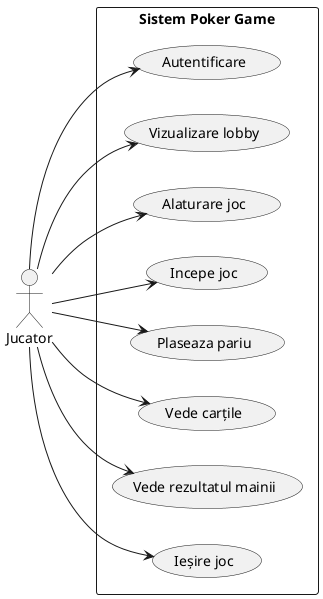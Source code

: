 @startuml
left to right direction

actor "Jucator" as Player

rectangle "Sistem Poker Game" {
    (Autentificare)
    (Vizualizare lobby)
    (Alaturare joc)
    (Incepe joc)
    (Plaseaza pariu)
    (Vede carțile)
    (Vede rezultatul mainii)
    (Ieșire joc)
}

Player --> (Autentificare)
Player --> (Vizualizare lobby)
Player --> (Alaturare joc)
Player --> (Incepe joc)
Player --> (Plaseaza pariu)
Player --> (Vede carțile)
Player --> (Vede rezultatul mainii)
Player --> (Ieșire joc)



@enduml
